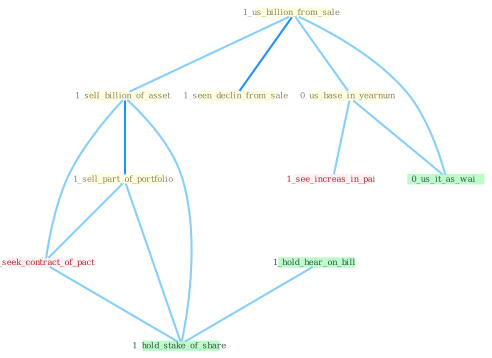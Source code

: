 Graph G{ 
    node
    [shape=polygon,style=filled,width=.5,height=.06,color="#BDFCC9",fixedsize=true,fontsize=4,
    fontcolor="#2f4f4f"];
    {node
    [color="#ffffe0", fontcolor="#8b7d6b"] "1_us_billion_from_sale " "1_sell_billion_of_asset " "1_seen_declin_from_sale " "1_sell_part_of_portfolio " "0_us_base_in_yearnum "}
{node [color="#fff0f5", fontcolor="#b22222"] "0_seek_contract_of_pact " "1_see_increas_in_pai "}
edge [color="#B0E2FF"];

	"1_us_billion_from_sale " -- "1_sell_billion_of_asset " [w="1", color="#87cefa" ];
	"1_us_billion_from_sale " -- "1_seen_declin_from_sale " [w="2", color="#1e90ff" , len=0.8];
	"1_us_billion_from_sale " -- "0_us_base_in_yearnum " [w="1", color="#87cefa" ];
	"1_us_billion_from_sale " -- "0_us_it_as_wai " [w="1", color="#87cefa" ];
	"1_sell_billion_of_asset " -- "1_sell_part_of_portfolio " [w="2", color="#1e90ff" , len=0.8];
	"1_sell_billion_of_asset " -- "0_seek_contract_of_pact " [w="1", color="#87cefa" ];
	"1_sell_billion_of_asset " -- "1_hold_stake_of_share " [w="1", color="#87cefa" ];
	"1_sell_part_of_portfolio " -- "0_seek_contract_of_pact " [w="1", color="#87cefa" ];
	"1_sell_part_of_portfolio " -- "1_hold_stake_of_share " [w="1", color="#87cefa" ];
	"0_us_base_in_yearnum " -- "0_us_it_as_wai " [w="1", color="#87cefa" ];
	"0_us_base_in_yearnum " -- "1_see_increas_in_pai " [w="1", color="#87cefa" ];
	"0_seek_contract_of_pact " -- "1_hold_stake_of_share " [w="1", color="#87cefa" ];
	"1_hold_hear_on_bill " -- "1_hold_stake_of_share " [w="1", color="#87cefa" ];
}